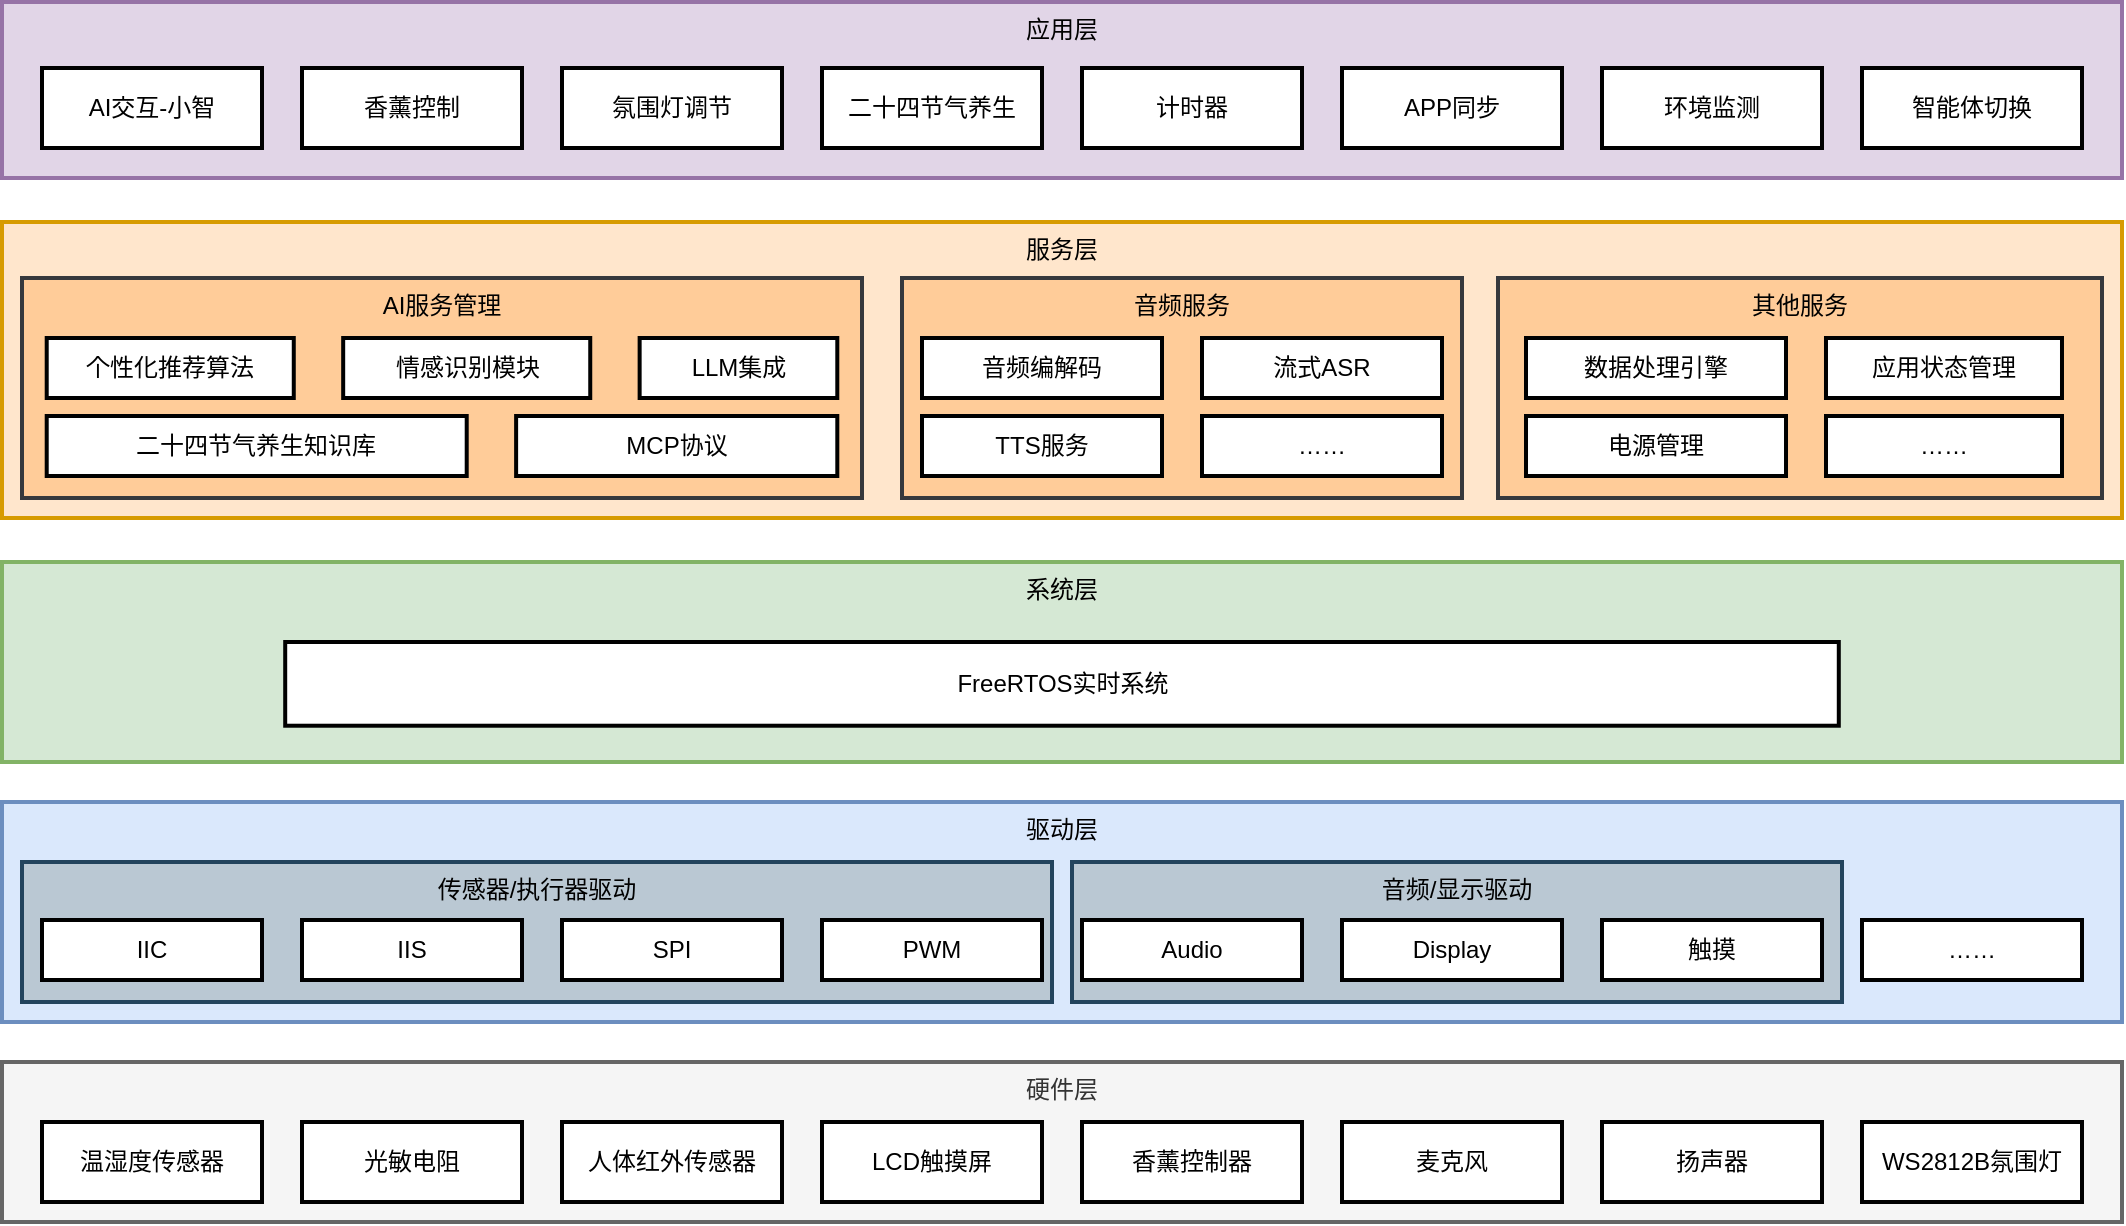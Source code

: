 <mxfile version="28.0.9">
  <diagram name="第 1 页" id="M9SJtQtsaJ2pXR9Bw8MJ">
    <mxGraphModel dx="625" dy="1038" grid="1" gridSize="10" guides="1" tooltips="1" connect="1" arrows="1" fold="1" page="1" pageScale="1" pageWidth="827" pageHeight="1169" background="none" math="0" shadow="0">
      <root>
        <mxCell id="0" />
        <mxCell id="1" parent="0" />
        <mxCell id="Z2PmYvO4jJ18WDGjRkqo-59" value="硬件层" style="whiteSpace=wrap;strokeWidth=2;verticalAlign=top;container=0;fillColor=#f5f5f5;fontColor=#333333;strokeColor=#666666;" parent="1" vertex="1">
          <mxGeometry x="1110" y="630" width="1060" height="80" as="geometry" />
        </mxCell>
        <mxCell id="Z2PmYvO4jJ18WDGjRkqo-45" value="温湿度传感器" style="whiteSpace=wrap;strokeWidth=2;" parent="1" vertex="1">
          <mxGeometry x="1130" y="660" width="110" height="40" as="geometry" />
        </mxCell>
        <mxCell id="Z2PmYvO4jJ18WDGjRkqo-46" value="光敏电阻" style="whiteSpace=wrap;strokeWidth=2;" parent="1" vertex="1">
          <mxGeometry x="1260" y="660" width="110" height="40" as="geometry" />
        </mxCell>
        <mxCell id="Z2PmYvO4jJ18WDGjRkqo-47" value="人体红外传感器" style="whiteSpace=wrap;strokeWidth=2;" parent="1" vertex="1">
          <mxGeometry x="1390" y="660" width="110" height="40" as="geometry" />
        </mxCell>
        <mxCell id="Z2PmYvO4jJ18WDGjRkqo-48" value="LCD触摸屏" style="whiteSpace=wrap;strokeWidth=2;" parent="1" vertex="1">
          <mxGeometry x="1520" y="660" width="110" height="40" as="geometry" />
        </mxCell>
        <mxCell id="Z2PmYvO4jJ18WDGjRkqo-49" value="香薰控制器" style="whiteSpace=wrap;strokeWidth=2;" parent="1" vertex="1">
          <mxGeometry x="1650" y="660" width="110" height="40" as="geometry" />
        </mxCell>
        <mxCell id="Z2PmYvO4jJ18WDGjRkqo-50" value="麦克风" style="whiteSpace=wrap;strokeWidth=2;" parent="1" vertex="1">
          <mxGeometry x="1780" y="660" width="110" height="40" as="geometry" />
        </mxCell>
        <mxCell id="Z2PmYvO4jJ18WDGjRkqo-51" value="扬声器" style="whiteSpace=wrap;strokeWidth=2;" parent="1" vertex="1">
          <mxGeometry x="1910" y="660" width="110" height="40" as="geometry" />
        </mxCell>
        <mxCell id="Z2PmYvO4jJ18WDGjRkqo-52" value="WS2812B氛围灯" style="whiteSpace=wrap;strokeWidth=2;" parent="1" vertex="1">
          <mxGeometry x="2040" y="660" width="110" height="40" as="geometry" />
        </mxCell>
        <mxCell id="Z2PmYvO4jJ18WDGjRkqo-60" value="驱动层" style="whiteSpace=wrap;strokeWidth=2;verticalAlign=top;container=0;fillColor=#dae8fc;strokeColor=#6c8ebf;" parent="1" vertex="1">
          <mxGeometry x="1110" y="500" width="1060" height="110" as="geometry" />
        </mxCell>
        <mxCell id="Z2PmYvO4jJ18WDGjRkqo-73" value="系统层" style="whiteSpace=wrap;strokeWidth=2;verticalAlign=top;fillColor=#d5e8d4;strokeColor=#82b366;" parent="1" vertex="1">
          <mxGeometry x="1110" y="380" width="1060" height="100" as="geometry" />
        </mxCell>
        <mxCell id="Z2PmYvO4jJ18WDGjRkqo-74" value="FreeRTOS实时系统" style="whiteSpace=wrap;strokeWidth=2;" parent="Z2PmYvO4jJ18WDGjRkqo-73" vertex="1">
          <mxGeometry x="141.599" y="39.999" width="776.794" height="41.86" as="geometry" />
        </mxCell>
        <mxCell id="Z2PmYvO4jJ18WDGjRkqo-78" value="个性化推荐算法" style="whiteSpace=wrap;strokeWidth=2;" parent="1" vertex="1">
          <mxGeometry x="1880" y="128" width="172" height="45" as="geometry" />
        </mxCell>
        <mxCell id="Z2PmYvO4jJ18WDGjRkqo-88" value="应用层" style="whiteSpace=wrap;strokeWidth=2;verticalAlign=top;container=0;fillColor=#e1d5e7;strokeColor=#9673a6;" parent="1" vertex="1">
          <mxGeometry x="1110" y="100" width="1060" height="88" as="geometry" />
        </mxCell>
        <mxCell id="Z2PmYvO4jJ18WDGjRkqo-81" value="服务层" style="whiteSpace=wrap;strokeWidth=2;verticalAlign=top;container=0;fillColor=#ffe6cc;strokeColor=#d79b00;" parent="1" vertex="1">
          <mxGeometry x="1110" y="210" width="1060" height="148" as="geometry" />
        </mxCell>
        <mxCell id="Z2PmYvO4jJ18WDGjRkqo-97" value="传感器/执行器驱动" style="whiteSpace=wrap;strokeWidth=2;verticalAlign=top;container=0;fillColor=#bac8d3;strokeColor=#23445d;" parent="1" vertex="1">
          <mxGeometry x="1120" y="530" width="515" height="70" as="geometry" />
        </mxCell>
        <mxCell id="Z2PmYvO4jJ18WDGjRkqo-61" value="IIC" style="whiteSpace=wrap;strokeWidth=2;" parent="1" vertex="1">
          <mxGeometry x="1130" y="559" width="110" height="30" as="geometry" />
        </mxCell>
        <mxCell id="Z2PmYvO4jJ18WDGjRkqo-62" value="IIS" style="whiteSpace=wrap;strokeWidth=2;" parent="1" vertex="1">
          <mxGeometry x="1260" y="559" width="110" height="30" as="geometry" />
        </mxCell>
        <mxCell id="Z2PmYvO4jJ18WDGjRkqo-63" value="SPI" style="whiteSpace=wrap;strokeWidth=2;" parent="1" vertex="1">
          <mxGeometry x="1390" y="559" width="110" height="30" as="geometry" />
        </mxCell>
        <mxCell id="Z2PmYvO4jJ18WDGjRkqo-64" value="PWM" style="whiteSpace=wrap;strokeWidth=2;" parent="1" vertex="1">
          <mxGeometry x="1520" y="559" width="110" height="30" as="geometry" />
        </mxCell>
        <mxCell id="Z2PmYvO4jJ18WDGjRkqo-69" value="……" style="whiteSpace=wrap;strokeWidth=2;" parent="1" vertex="1">
          <mxGeometry x="2040" y="559" width="110" height="30" as="geometry" />
        </mxCell>
        <mxCell id="Z2PmYvO4jJ18WDGjRkqo-98" value="音频/显示驱动" style="whiteSpace=wrap;strokeWidth=2;verticalAlign=top;container=0;fillColor=#bac8d3;strokeColor=#23445d;" parent="1" vertex="1">
          <mxGeometry x="1645" y="530" width="385" height="70" as="geometry" />
        </mxCell>
        <mxCell id="Z2PmYvO4jJ18WDGjRkqo-65" value="Audio" style="whiteSpace=wrap;strokeWidth=2;" parent="1" vertex="1">
          <mxGeometry x="1650" y="559" width="110" height="30" as="geometry" />
        </mxCell>
        <mxCell id="Z2PmYvO4jJ18WDGjRkqo-67" value="Display" style="whiteSpace=wrap;strokeWidth=2;" parent="1" vertex="1">
          <mxGeometry x="1780" y="559" width="110" height="30" as="geometry" />
        </mxCell>
        <mxCell id="Z2PmYvO4jJ18WDGjRkqo-68" value="触摸" style="whiteSpace=wrap;strokeWidth=2;" parent="1" vertex="1">
          <mxGeometry x="1910" y="559" width="110" height="30" as="geometry" />
        </mxCell>
        <mxCell id="Z2PmYvO4jJ18WDGjRkqo-100" value="音频服务" style="whiteSpace=wrap;strokeWidth=2;verticalAlign=top;container=0;fillColor=#ffcc99;strokeColor=#36393d;" parent="1" vertex="1">
          <mxGeometry x="1560" y="238" width="280" height="110" as="geometry" />
        </mxCell>
        <mxCell id="Z2PmYvO4jJ18WDGjRkqo-91" value="TTS服务" style="whiteSpace=wrap;strokeWidth=2;container=0;" parent="1" vertex="1">
          <mxGeometry x="1570" y="307" width="120" height="30" as="geometry" />
        </mxCell>
        <mxCell id="Z2PmYvO4jJ18WDGjRkqo-93" value="音频编解码" style="whiteSpace=wrap;strokeWidth=2;container=0;" parent="1" vertex="1">
          <mxGeometry x="1570.0" y="268" width="120" height="30" as="geometry" />
        </mxCell>
        <mxCell id="Z2PmYvO4jJ18WDGjRkqo-101" value="" style="group" parent="1" vertex="1" connectable="0">
          <mxGeometry x="1120" y="238" width="420" height="110" as="geometry" />
        </mxCell>
        <mxCell id="Z2PmYvO4jJ18WDGjRkqo-99" value="AI服务管理" style="whiteSpace=wrap;strokeWidth=2;verticalAlign=top;container=0;fillColor=#ffcc99;strokeColor=#36393d;" parent="Z2PmYvO4jJ18WDGjRkqo-101" vertex="1">
          <mxGeometry width="420" height="110" as="geometry" />
        </mxCell>
        <mxCell id="Z2PmYvO4jJ18WDGjRkqo-82" value="个性化推荐算法" style="whiteSpace=wrap;strokeWidth=2;container=0;" parent="Z2PmYvO4jJ18WDGjRkqo-101" vertex="1">
          <mxGeometry x="12.353" y="30" width="123.529" height="30" as="geometry" />
        </mxCell>
        <mxCell id="Z2PmYvO4jJ18WDGjRkqo-83" value="情感识别模块" style="whiteSpace=wrap;strokeWidth=2;container=0;" parent="Z2PmYvO4jJ18WDGjRkqo-101" vertex="1">
          <mxGeometry x="160.588" y="30" width="123.529" height="30" as="geometry" />
        </mxCell>
        <mxCell id="Z2PmYvO4jJ18WDGjRkqo-84" value="二十四节气养生知识库" style="whiteSpace=wrap;strokeWidth=2;container=0;" parent="Z2PmYvO4jJ18WDGjRkqo-101" vertex="1">
          <mxGeometry x="12.353" y="69" width="210" height="30" as="geometry" />
        </mxCell>
        <mxCell id="Z2PmYvO4jJ18WDGjRkqo-92" value="LLM集成" style="whiteSpace=wrap;strokeWidth=2;container=0;" parent="Z2PmYvO4jJ18WDGjRkqo-101" vertex="1">
          <mxGeometry x="308.818" y="30" width="98.824" height="30" as="geometry" />
        </mxCell>
        <mxCell id="Z2PmYvO4jJ18WDGjRkqo-94" value="MCP协议" style="whiteSpace=wrap;strokeWidth=2;container=0;" parent="Z2PmYvO4jJ18WDGjRkqo-101" vertex="1">
          <mxGeometry x="247.059" y="69" width="160.588" height="30" as="geometry" />
        </mxCell>
        <mxCell id="Z2PmYvO4jJ18WDGjRkqo-102" value="流式ASR" style="whiteSpace=wrap;strokeWidth=2;container=0;" parent="1" vertex="1">
          <mxGeometry x="1710" y="268" width="120" height="30" as="geometry" />
        </mxCell>
        <mxCell id="Z2PmYvO4jJ18WDGjRkqo-103" value="……" style="whiteSpace=wrap;strokeWidth=2;container=0;" parent="1" vertex="1">
          <mxGeometry x="1710.0" y="307" width="120" height="30" as="geometry" />
        </mxCell>
        <mxCell id="Z2PmYvO4jJ18WDGjRkqo-104" value="其他服务" style="whiteSpace=wrap;strokeWidth=2;verticalAlign=top;container=0;fillColor=#ffcc99;strokeColor=#36393d;" parent="1" vertex="1">
          <mxGeometry x="1858" y="238" width="302" height="110" as="geometry" />
        </mxCell>
        <mxCell id="Z2PmYvO4jJ18WDGjRkqo-85" value="电源管理" style="whiteSpace=wrap;strokeWidth=2;container=0;" parent="1" vertex="1">
          <mxGeometry x="1872.005" y="307" width="130" height="30" as="geometry" />
        </mxCell>
        <mxCell id="Z2PmYvO4jJ18WDGjRkqo-96" value="……" style="whiteSpace=wrap;strokeWidth=2;container=0;" parent="1" vertex="1">
          <mxGeometry x="2022" y="307" width="118" height="30" as="geometry" />
        </mxCell>
        <mxCell id="Z2PmYvO4jJ18WDGjRkqo-105" value="数据处理引擎" style="whiteSpace=wrap;strokeWidth=2;container=0;" parent="1" vertex="1">
          <mxGeometry x="1872" y="268" width="130" height="30" as="geometry" />
        </mxCell>
        <mxCell id="Z2PmYvO4jJ18WDGjRkqo-106" value="应用状态管理" style="whiteSpace=wrap;strokeWidth=2;container=0;" parent="1" vertex="1">
          <mxGeometry x="2021.995" y="268" width="118" height="30" as="geometry" />
        </mxCell>
        <mxCell id="Z2PmYvO4jJ18WDGjRkqo-107" value="AI交互-小智" style="whiteSpace=wrap;strokeWidth=2;" parent="1" vertex="1">
          <mxGeometry x="1130" y="133" width="110" height="40" as="geometry" />
        </mxCell>
        <mxCell id="Z2PmYvO4jJ18WDGjRkqo-108" value="香薰控制" style="whiteSpace=wrap;strokeWidth=2;" parent="1" vertex="1">
          <mxGeometry x="1260" y="133" width="110" height="40" as="geometry" />
        </mxCell>
        <mxCell id="Z2PmYvO4jJ18WDGjRkqo-109" value="氛围灯调节" style="whiteSpace=wrap;strokeWidth=2;" parent="1" vertex="1">
          <mxGeometry x="1390" y="133" width="110" height="40" as="geometry" />
        </mxCell>
        <mxCell id="Z2PmYvO4jJ18WDGjRkqo-110" value="二十四节气养生" style="whiteSpace=wrap;strokeWidth=2;" parent="1" vertex="1">
          <mxGeometry x="1520" y="133" width="110" height="40" as="geometry" />
        </mxCell>
        <mxCell id="Z2PmYvO4jJ18WDGjRkqo-111" value="计时器" style="whiteSpace=wrap;strokeWidth=2;" parent="1" vertex="1">
          <mxGeometry x="1650" y="133" width="110" height="40" as="geometry" />
        </mxCell>
        <mxCell id="Z2PmYvO4jJ18WDGjRkqo-112" value="APP同步" style="whiteSpace=wrap;strokeWidth=2;" parent="1" vertex="1">
          <mxGeometry x="1780" y="133" width="110" height="40" as="geometry" />
        </mxCell>
        <mxCell id="Z2PmYvO4jJ18WDGjRkqo-113" value="环境监测" style="whiteSpace=wrap;strokeWidth=2;" parent="1" vertex="1">
          <mxGeometry x="1910" y="133" width="110" height="40" as="geometry" />
        </mxCell>
        <mxCell id="Z2PmYvO4jJ18WDGjRkqo-114" value="智能体切换" style="whiteSpace=wrap;strokeWidth=2;" parent="1" vertex="1">
          <mxGeometry x="2040" y="133" width="110" height="40" as="geometry" />
        </mxCell>
      </root>
    </mxGraphModel>
  </diagram>
</mxfile>

